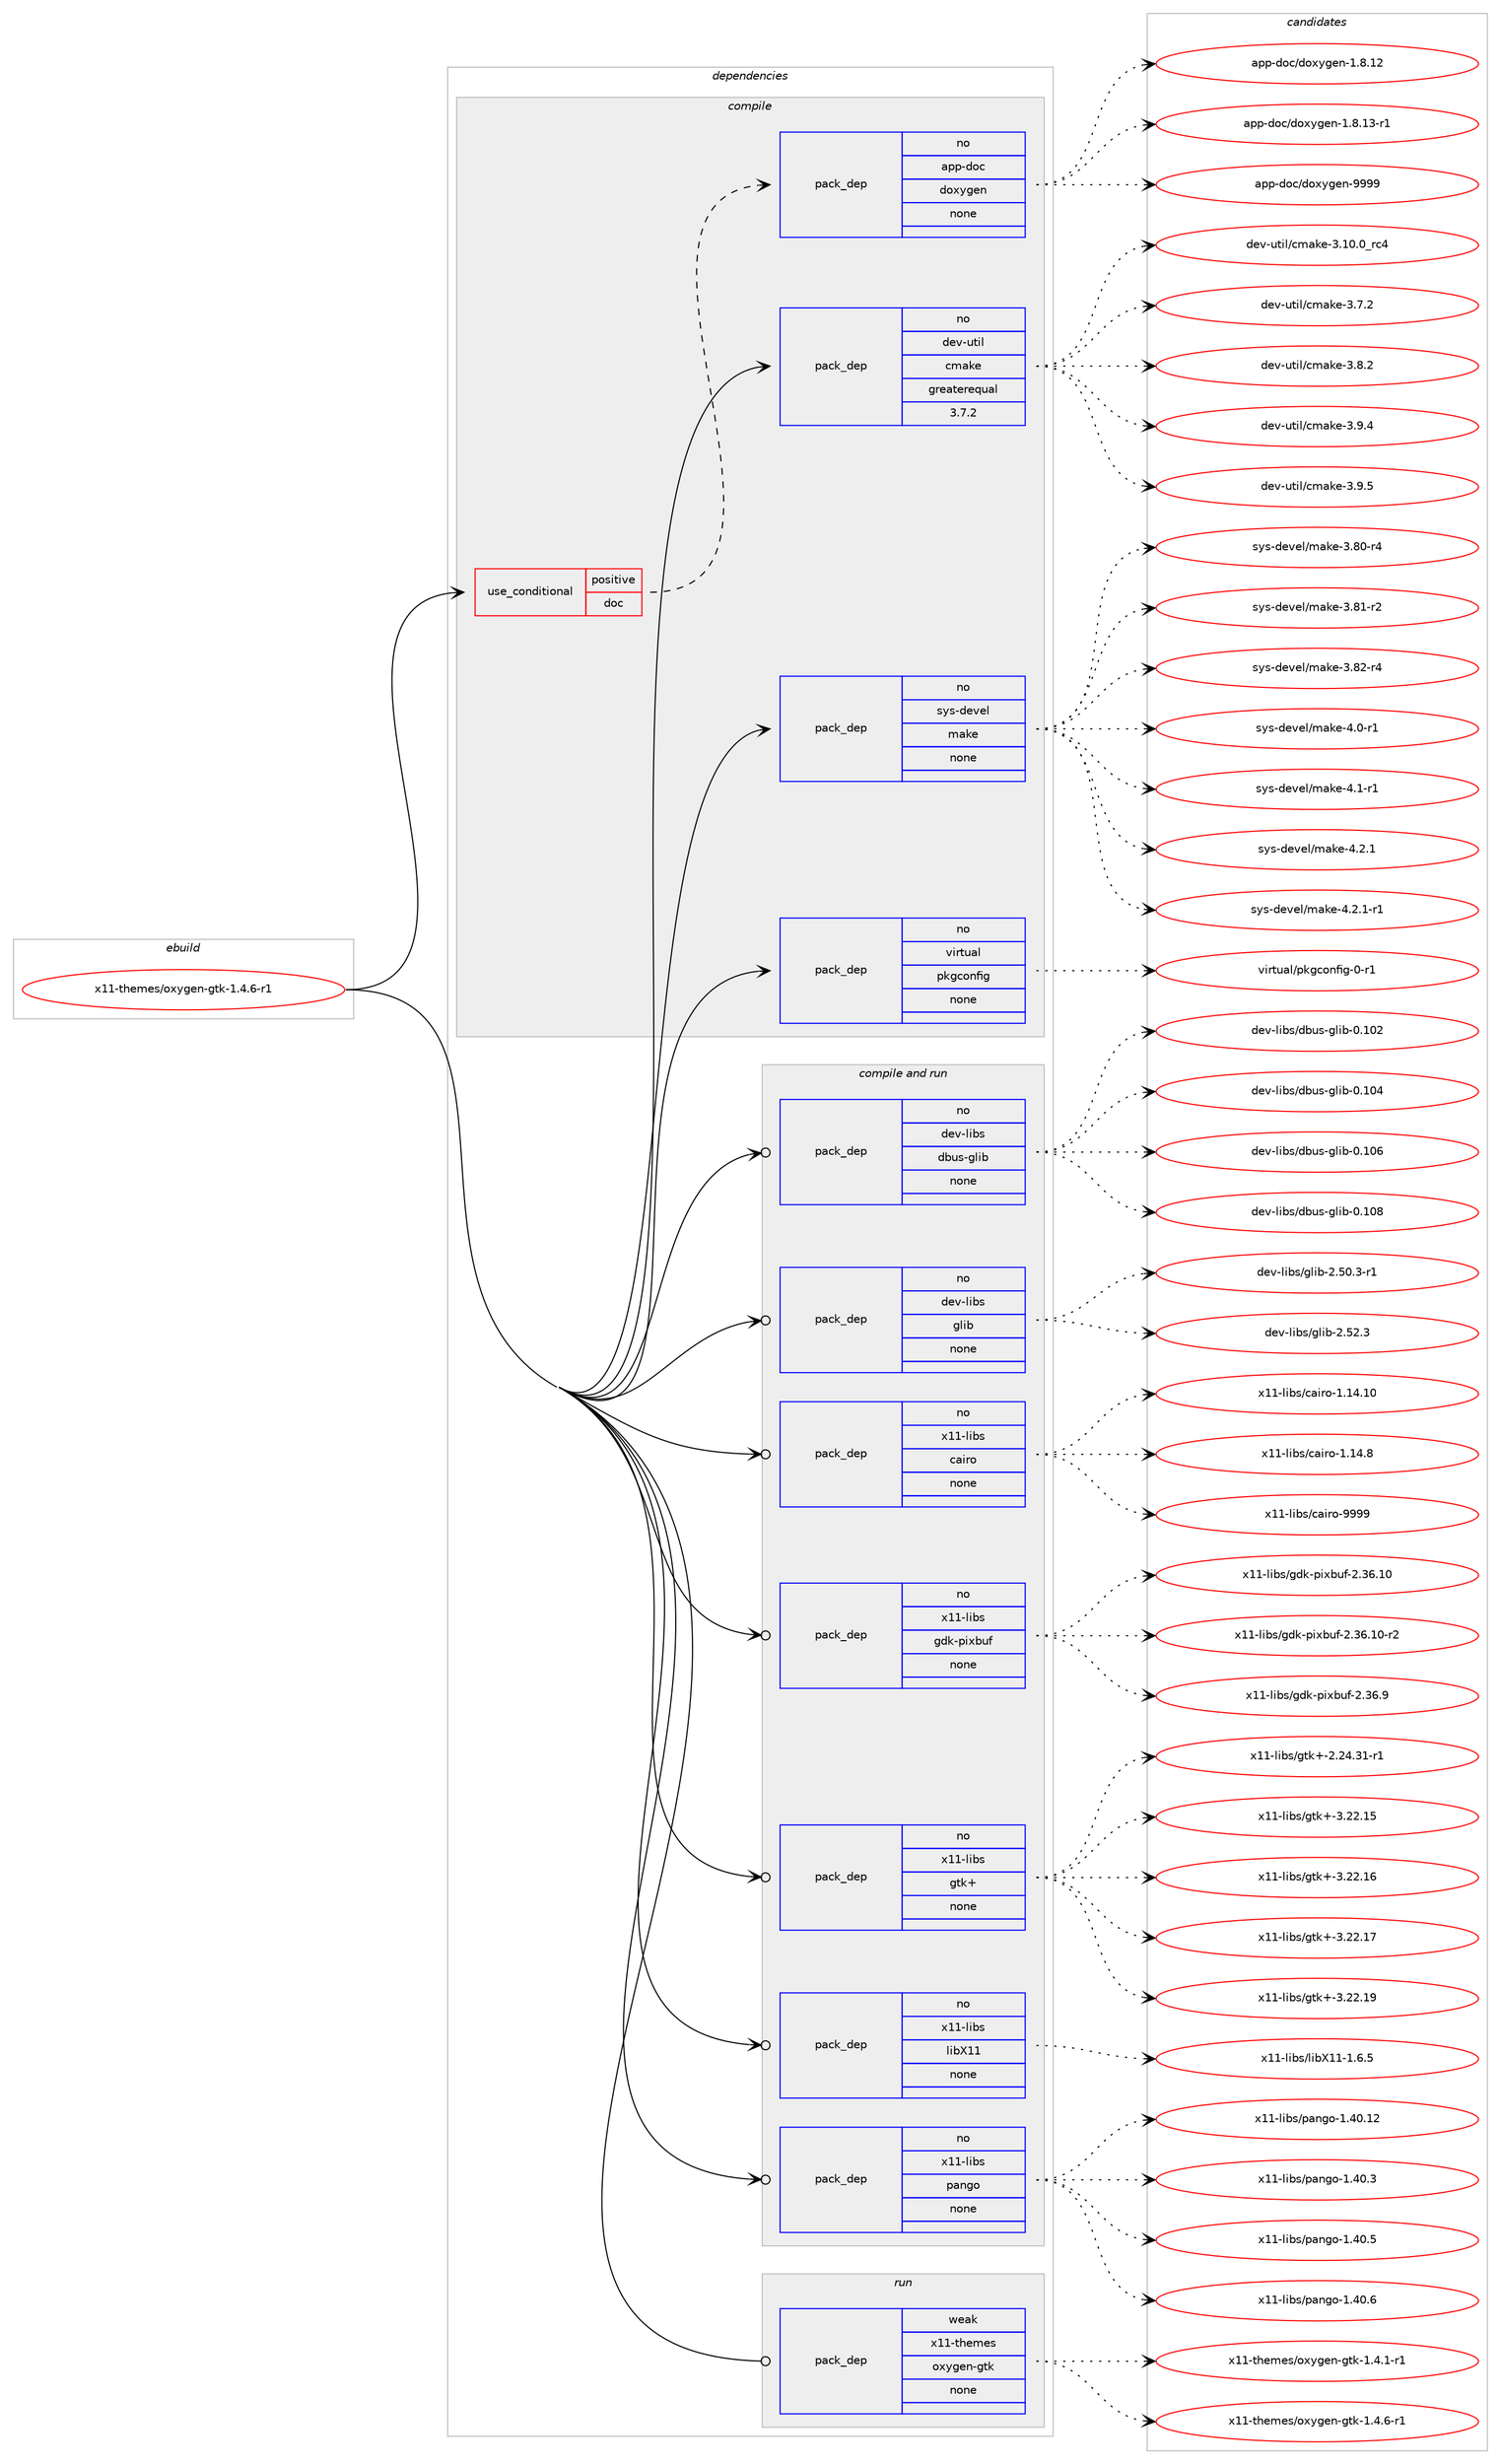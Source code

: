 digraph prolog {

# *************
# Graph options
# *************

newrank=true;
concentrate=true;
compound=true;
graph [rankdir=LR,fontname=Helvetica,fontsize=10,ranksep=1.5];#, ranksep=2.5, nodesep=0.2];
edge  [arrowhead=vee];
node  [fontname=Helvetica,fontsize=10];

# **********
# The ebuild
# **********

subgraph cluster_leftcol {
color=gray;
rank=same;
label=<<i>ebuild</i>>;
id [label="x11-themes/oxygen-gtk-1.4.6-r1", color=red, width=4, href="../x11-themes/oxygen-gtk-1.4.6-r1.svg"];
}

# ****************
# The dependencies
# ****************

subgraph cluster_midcol {
color=gray;
label=<<i>dependencies</i>>;
subgraph cluster_compile {
fillcolor="#eeeeee";
style=filled;
label=<<i>compile</i>>;
subgraph cond123889 {
dependency530683 [label=<<TABLE BORDER="0" CELLBORDER="1" CELLSPACING="0" CELLPADDING="4"><TR><TD ROWSPAN="3" CELLPADDING="10">use_conditional</TD></TR><TR><TD>positive</TD></TR><TR><TD>doc</TD></TR></TABLE>>, shape=none, color=red];
subgraph pack396700 {
dependency530684 [label=<<TABLE BORDER="0" CELLBORDER="1" CELLSPACING="0" CELLPADDING="4" WIDTH="220"><TR><TD ROWSPAN="6" CELLPADDING="30">pack_dep</TD></TR><TR><TD WIDTH="110">no</TD></TR><TR><TD>app-doc</TD></TR><TR><TD>doxygen</TD></TR><TR><TD>none</TD></TR><TR><TD></TD></TR></TABLE>>, shape=none, color=blue];
}
dependency530683:e -> dependency530684:w [weight=20,style="dashed",arrowhead="vee"];
}
id:e -> dependency530683:w [weight=20,style="solid",arrowhead="vee"];
subgraph pack396701 {
dependency530685 [label=<<TABLE BORDER="0" CELLBORDER="1" CELLSPACING="0" CELLPADDING="4" WIDTH="220"><TR><TD ROWSPAN="6" CELLPADDING="30">pack_dep</TD></TR><TR><TD WIDTH="110">no</TD></TR><TR><TD>dev-util</TD></TR><TR><TD>cmake</TD></TR><TR><TD>greaterequal</TD></TR><TR><TD>3.7.2</TD></TR></TABLE>>, shape=none, color=blue];
}
id:e -> dependency530685:w [weight=20,style="solid",arrowhead="vee"];
subgraph pack396702 {
dependency530686 [label=<<TABLE BORDER="0" CELLBORDER="1" CELLSPACING="0" CELLPADDING="4" WIDTH="220"><TR><TD ROWSPAN="6" CELLPADDING="30">pack_dep</TD></TR><TR><TD WIDTH="110">no</TD></TR><TR><TD>sys-devel</TD></TR><TR><TD>make</TD></TR><TR><TD>none</TD></TR><TR><TD></TD></TR></TABLE>>, shape=none, color=blue];
}
id:e -> dependency530686:w [weight=20,style="solid",arrowhead="vee"];
subgraph pack396703 {
dependency530687 [label=<<TABLE BORDER="0" CELLBORDER="1" CELLSPACING="0" CELLPADDING="4" WIDTH="220"><TR><TD ROWSPAN="6" CELLPADDING="30">pack_dep</TD></TR><TR><TD WIDTH="110">no</TD></TR><TR><TD>virtual</TD></TR><TR><TD>pkgconfig</TD></TR><TR><TD>none</TD></TR><TR><TD></TD></TR></TABLE>>, shape=none, color=blue];
}
id:e -> dependency530687:w [weight=20,style="solid",arrowhead="vee"];
}
subgraph cluster_compileandrun {
fillcolor="#eeeeee";
style=filled;
label=<<i>compile and run</i>>;
subgraph pack396704 {
dependency530688 [label=<<TABLE BORDER="0" CELLBORDER="1" CELLSPACING="0" CELLPADDING="4" WIDTH="220"><TR><TD ROWSPAN="6" CELLPADDING="30">pack_dep</TD></TR><TR><TD WIDTH="110">no</TD></TR><TR><TD>dev-libs</TD></TR><TR><TD>dbus-glib</TD></TR><TR><TD>none</TD></TR><TR><TD></TD></TR></TABLE>>, shape=none, color=blue];
}
id:e -> dependency530688:w [weight=20,style="solid",arrowhead="odotvee"];
subgraph pack396705 {
dependency530689 [label=<<TABLE BORDER="0" CELLBORDER="1" CELLSPACING="0" CELLPADDING="4" WIDTH="220"><TR><TD ROWSPAN="6" CELLPADDING="30">pack_dep</TD></TR><TR><TD WIDTH="110">no</TD></TR><TR><TD>dev-libs</TD></TR><TR><TD>glib</TD></TR><TR><TD>none</TD></TR><TR><TD></TD></TR></TABLE>>, shape=none, color=blue];
}
id:e -> dependency530689:w [weight=20,style="solid",arrowhead="odotvee"];
subgraph pack396706 {
dependency530690 [label=<<TABLE BORDER="0" CELLBORDER="1" CELLSPACING="0" CELLPADDING="4" WIDTH="220"><TR><TD ROWSPAN="6" CELLPADDING="30">pack_dep</TD></TR><TR><TD WIDTH="110">no</TD></TR><TR><TD>x11-libs</TD></TR><TR><TD>cairo</TD></TR><TR><TD>none</TD></TR><TR><TD></TD></TR></TABLE>>, shape=none, color=blue];
}
id:e -> dependency530690:w [weight=20,style="solid",arrowhead="odotvee"];
subgraph pack396707 {
dependency530691 [label=<<TABLE BORDER="0" CELLBORDER="1" CELLSPACING="0" CELLPADDING="4" WIDTH="220"><TR><TD ROWSPAN="6" CELLPADDING="30">pack_dep</TD></TR><TR><TD WIDTH="110">no</TD></TR><TR><TD>x11-libs</TD></TR><TR><TD>gdk-pixbuf</TD></TR><TR><TD>none</TD></TR><TR><TD></TD></TR></TABLE>>, shape=none, color=blue];
}
id:e -> dependency530691:w [weight=20,style="solid",arrowhead="odotvee"];
subgraph pack396708 {
dependency530692 [label=<<TABLE BORDER="0" CELLBORDER="1" CELLSPACING="0" CELLPADDING="4" WIDTH="220"><TR><TD ROWSPAN="6" CELLPADDING="30">pack_dep</TD></TR><TR><TD WIDTH="110">no</TD></TR><TR><TD>x11-libs</TD></TR><TR><TD>gtk+</TD></TR><TR><TD>none</TD></TR><TR><TD></TD></TR></TABLE>>, shape=none, color=blue];
}
id:e -> dependency530692:w [weight=20,style="solid",arrowhead="odotvee"];
subgraph pack396709 {
dependency530693 [label=<<TABLE BORDER="0" CELLBORDER="1" CELLSPACING="0" CELLPADDING="4" WIDTH="220"><TR><TD ROWSPAN="6" CELLPADDING="30">pack_dep</TD></TR><TR><TD WIDTH="110">no</TD></TR><TR><TD>x11-libs</TD></TR><TR><TD>libX11</TD></TR><TR><TD>none</TD></TR><TR><TD></TD></TR></TABLE>>, shape=none, color=blue];
}
id:e -> dependency530693:w [weight=20,style="solid",arrowhead="odotvee"];
subgraph pack396710 {
dependency530694 [label=<<TABLE BORDER="0" CELLBORDER="1" CELLSPACING="0" CELLPADDING="4" WIDTH="220"><TR><TD ROWSPAN="6" CELLPADDING="30">pack_dep</TD></TR><TR><TD WIDTH="110">no</TD></TR><TR><TD>x11-libs</TD></TR><TR><TD>pango</TD></TR><TR><TD>none</TD></TR><TR><TD></TD></TR></TABLE>>, shape=none, color=blue];
}
id:e -> dependency530694:w [weight=20,style="solid",arrowhead="odotvee"];
}
subgraph cluster_run {
fillcolor="#eeeeee";
style=filled;
label=<<i>run</i>>;
subgraph pack396711 {
dependency530695 [label=<<TABLE BORDER="0" CELLBORDER="1" CELLSPACING="0" CELLPADDING="4" WIDTH="220"><TR><TD ROWSPAN="6" CELLPADDING="30">pack_dep</TD></TR><TR><TD WIDTH="110">weak</TD></TR><TR><TD>x11-themes</TD></TR><TR><TD>oxygen-gtk</TD></TR><TR><TD>none</TD></TR><TR><TD></TD></TR></TABLE>>, shape=none, color=blue];
}
id:e -> dependency530695:w [weight=20,style="solid",arrowhead="odot"];
}
}

# **************
# The candidates
# **************

subgraph cluster_choices {
rank=same;
color=gray;
label=<<i>candidates</i>>;

subgraph choice396700 {
color=black;
nodesep=1;
choice9711211245100111994710011112012110310111045494656464950 [label="app-doc/doxygen-1.8.12", color=red, width=4,href="../app-doc/doxygen-1.8.12.svg"];
choice97112112451001119947100111120121103101110454946564649514511449 [label="app-doc/doxygen-1.8.13-r1", color=red, width=4,href="../app-doc/doxygen-1.8.13-r1.svg"];
choice971121124510011199471001111201211031011104557575757 [label="app-doc/doxygen-9999", color=red, width=4,href="../app-doc/doxygen-9999.svg"];
dependency530684:e -> choice9711211245100111994710011112012110310111045494656464950:w [style=dotted,weight="100"];
dependency530684:e -> choice97112112451001119947100111120121103101110454946564649514511449:w [style=dotted,weight="100"];
dependency530684:e -> choice971121124510011199471001111201211031011104557575757:w [style=dotted,weight="100"];
}
subgraph choice396701 {
color=black;
nodesep=1;
choice1001011184511711610510847991099710710145514649484648951149952 [label="dev-util/cmake-3.10.0_rc4", color=red, width=4,href="../dev-util/cmake-3.10.0_rc4.svg"];
choice10010111845117116105108479910997107101455146554650 [label="dev-util/cmake-3.7.2", color=red, width=4,href="../dev-util/cmake-3.7.2.svg"];
choice10010111845117116105108479910997107101455146564650 [label="dev-util/cmake-3.8.2", color=red, width=4,href="../dev-util/cmake-3.8.2.svg"];
choice10010111845117116105108479910997107101455146574652 [label="dev-util/cmake-3.9.4", color=red, width=4,href="../dev-util/cmake-3.9.4.svg"];
choice10010111845117116105108479910997107101455146574653 [label="dev-util/cmake-3.9.5", color=red, width=4,href="../dev-util/cmake-3.9.5.svg"];
dependency530685:e -> choice1001011184511711610510847991099710710145514649484648951149952:w [style=dotted,weight="100"];
dependency530685:e -> choice10010111845117116105108479910997107101455146554650:w [style=dotted,weight="100"];
dependency530685:e -> choice10010111845117116105108479910997107101455146564650:w [style=dotted,weight="100"];
dependency530685:e -> choice10010111845117116105108479910997107101455146574652:w [style=dotted,weight="100"];
dependency530685:e -> choice10010111845117116105108479910997107101455146574653:w [style=dotted,weight="100"];
}
subgraph choice396702 {
color=black;
nodesep=1;
choice11512111545100101118101108471099710710145514656484511452 [label="sys-devel/make-3.80-r4", color=red, width=4,href="../sys-devel/make-3.80-r4.svg"];
choice11512111545100101118101108471099710710145514656494511450 [label="sys-devel/make-3.81-r2", color=red, width=4,href="../sys-devel/make-3.81-r2.svg"];
choice11512111545100101118101108471099710710145514656504511452 [label="sys-devel/make-3.82-r4", color=red, width=4,href="../sys-devel/make-3.82-r4.svg"];
choice115121115451001011181011084710997107101455246484511449 [label="sys-devel/make-4.0-r1", color=red, width=4,href="../sys-devel/make-4.0-r1.svg"];
choice115121115451001011181011084710997107101455246494511449 [label="sys-devel/make-4.1-r1", color=red, width=4,href="../sys-devel/make-4.1-r1.svg"];
choice115121115451001011181011084710997107101455246504649 [label="sys-devel/make-4.2.1", color=red, width=4,href="../sys-devel/make-4.2.1.svg"];
choice1151211154510010111810110847109971071014552465046494511449 [label="sys-devel/make-4.2.1-r1", color=red, width=4,href="../sys-devel/make-4.2.1-r1.svg"];
dependency530686:e -> choice11512111545100101118101108471099710710145514656484511452:w [style=dotted,weight="100"];
dependency530686:e -> choice11512111545100101118101108471099710710145514656494511450:w [style=dotted,weight="100"];
dependency530686:e -> choice11512111545100101118101108471099710710145514656504511452:w [style=dotted,weight="100"];
dependency530686:e -> choice115121115451001011181011084710997107101455246484511449:w [style=dotted,weight="100"];
dependency530686:e -> choice115121115451001011181011084710997107101455246494511449:w [style=dotted,weight="100"];
dependency530686:e -> choice115121115451001011181011084710997107101455246504649:w [style=dotted,weight="100"];
dependency530686:e -> choice1151211154510010111810110847109971071014552465046494511449:w [style=dotted,weight="100"];
}
subgraph choice396703 {
color=black;
nodesep=1;
choice11810511411611797108471121071039911111010210510345484511449 [label="virtual/pkgconfig-0-r1", color=red, width=4,href="../virtual/pkgconfig-0-r1.svg"];
dependency530687:e -> choice11810511411611797108471121071039911111010210510345484511449:w [style=dotted,weight="100"];
}
subgraph choice396704 {
color=black;
nodesep=1;
choice100101118451081059811547100981171154510310810598454846494850 [label="dev-libs/dbus-glib-0.102", color=red, width=4,href="../dev-libs/dbus-glib-0.102.svg"];
choice100101118451081059811547100981171154510310810598454846494852 [label="dev-libs/dbus-glib-0.104", color=red, width=4,href="../dev-libs/dbus-glib-0.104.svg"];
choice100101118451081059811547100981171154510310810598454846494854 [label="dev-libs/dbus-glib-0.106", color=red, width=4,href="../dev-libs/dbus-glib-0.106.svg"];
choice100101118451081059811547100981171154510310810598454846494856 [label="dev-libs/dbus-glib-0.108", color=red, width=4,href="../dev-libs/dbus-glib-0.108.svg"];
dependency530688:e -> choice100101118451081059811547100981171154510310810598454846494850:w [style=dotted,weight="100"];
dependency530688:e -> choice100101118451081059811547100981171154510310810598454846494852:w [style=dotted,weight="100"];
dependency530688:e -> choice100101118451081059811547100981171154510310810598454846494854:w [style=dotted,weight="100"];
dependency530688:e -> choice100101118451081059811547100981171154510310810598454846494856:w [style=dotted,weight="100"];
}
subgraph choice396705 {
color=black;
nodesep=1;
choice10010111845108105981154710310810598455046534846514511449 [label="dev-libs/glib-2.50.3-r1", color=red, width=4,href="../dev-libs/glib-2.50.3-r1.svg"];
choice1001011184510810598115471031081059845504653504651 [label="dev-libs/glib-2.52.3", color=red, width=4,href="../dev-libs/glib-2.52.3.svg"];
dependency530689:e -> choice10010111845108105981154710310810598455046534846514511449:w [style=dotted,weight="100"];
dependency530689:e -> choice1001011184510810598115471031081059845504653504651:w [style=dotted,weight="100"];
}
subgraph choice396706 {
color=black;
nodesep=1;
choice120494945108105981154799971051141114549464952464948 [label="x11-libs/cairo-1.14.10", color=red, width=4,href="../x11-libs/cairo-1.14.10.svg"];
choice1204949451081059811547999710511411145494649524656 [label="x11-libs/cairo-1.14.8", color=red, width=4,href="../x11-libs/cairo-1.14.8.svg"];
choice120494945108105981154799971051141114557575757 [label="x11-libs/cairo-9999", color=red, width=4,href="../x11-libs/cairo-9999.svg"];
dependency530690:e -> choice120494945108105981154799971051141114549464952464948:w [style=dotted,weight="100"];
dependency530690:e -> choice1204949451081059811547999710511411145494649524656:w [style=dotted,weight="100"];
dependency530690:e -> choice120494945108105981154799971051141114557575757:w [style=dotted,weight="100"];
}
subgraph choice396707 {
color=black;
nodesep=1;
choice120494945108105981154710310010745112105120981171024550465154464948 [label="x11-libs/gdk-pixbuf-2.36.10", color=red, width=4,href="../x11-libs/gdk-pixbuf-2.36.10.svg"];
choice1204949451081059811547103100107451121051209811710245504651544649484511450 [label="x11-libs/gdk-pixbuf-2.36.10-r2", color=red, width=4,href="../x11-libs/gdk-pixbuf-2.36.10-r2.svg"];
choice1204949451081059811547103100107451121051209811710245504651544657 [label="x11-libs/gdk-pixbuf-2.36.9", color=red, width=4,href="../x11-libs/gdk-pixbuf-2.36.9.svg"];
dependency530691:e -> choice120494945108105981154710310010745112105120981171024550465154464948:w [style=dotted,weight="100"];
dependency530691:e -> choice1204949451081059811547103100107451121051209811710245504651544649484511450:w [style=dotted,weight="100"];
dependency530691:e -> choice1204949451081059811547103100107451121051209811710245504651544657:w [style=dotted,weight="100"];
}
subgraph choice396708 {
color=black;
nodesep=1;
choice12049494510810598115471031161074345504650524651494511449 [label="x11-libs/gtk+-2.24.31-r1", color=red, width=4,href="../x11-libs/gtk+-2.24.31-r1.svg"];
choice1204949451081059811547103116107434551465050464953 [label="x11-libs/gtk+-3.22.15", color=red, width=4,href="../x11-libs/gtk+-3.22.15.svg"];
choice1204949451081059811547103116107434551465050464954 [label="x11-libs/gtk+-3.22.16", color=red, width=4,href="../x11-libs/gtk+-3.22.16.svg"];
choice1204949451081059811547103116107434551465050464955 [label="x11-libs/gtk+-3.22.17", color=red, width=4,href="../x11-libs/gtk+-3.22.17.svg"];
choice1204949451081059811547103116107434551465050464957 [label="x11-libs/gtk+-3.22.19", color=red, width=4,href="../x11-libs/gtk+-3.22.19.svg"];
dependency530692:e -> choice12049494510810598115471031161074345504650524651494511449:w [style=dotted,weight="100"];
dependency530692:e -> choice1204949451081059811547103116107434551465050464953:w [style=dotted,weight="100"];
dependency530692:e -> choice1204949451081059811547103116107434551465050464954:w [style=dotted,weight="100"];
dependency530692:e -> choice1204949451081059811547103116107434551465050464955:w [style=dotted,weight="100"];
dependency530692:e -> choice1204949451081059811547103116107434551465050464957:w [style=dotted,weight="100"];
}
subgraph choice396709 {
color=black;
nodesep=1;
choice120494945108105981154710810598884949454946544653 [label="x11-libs/libX11-1.6.5", color=red, width=4,href="../x11-libs/libX11-1.6.5.svg"];
dependency530693:e -> choice120494945108105981154710810598884949454946544653:w [style=dotted,weight="100"];
}
subgraph choice396710 {
color=black;
nodesep=1;
choice1204949451081059811547112971101031114549465248464950 [label="x11-libs/pango-1.40.12", color=red, width=4,href="../x11-libs/pango-1.40.12.svg"];
choice12049494510810598115471129711010311145494652484651 [label="x11-libs/pango-1.40.3", color=red, width=4,href="../x11-libs/pango-1.40.3.svg"];
choice12049494510810598115471129711010311145494652484653 [label="x11-libs/pango-1.40.5", color=red, width=4,href="../x11-libs/pango-1.40.5.svg"];
choice12049494510810598115471129711010311145494652484654 [label="x11-libs/pango-1.40.6", color=red, width=4,href="../x11-libs/pango-1.40.6.svg"];
dependency530694:e -> choice1204949451081059811547112971101031114549465248464950:w [style=dotted,weight="100"];
dependency530694:e -> choice12049494510810598115471129711010311145494652484651:w [style=dotted,weight="100"];
dependency530694:e -> choice12049494510810598115471129711010311145494652484653:w [style=dotted,weight="100"];
dependency530694:e -> choice12049494510810598115471129711010311145494652484654:w [style=dotted,weight="100"];
}
subgraph choice396711 {
color=black;
nodesep=1;
choice12049494511610410110910111547111120121103101110451031161074549465246494511449 [label="x11-themes/oxygen-gtk-1.4.1-r1", color=red, width=4,href="../x11-themes/oxygen-gtk-1.4.1-r1.svg"];
choice12049494511610410110910111547111120121103101110451031161074549465246544511449 [label="x11-themes/oxygen-gtk-1.4.6-r1", color=red, width=4,href="../x11-themes/oxygen-gtk-1.4.6-r1.svg"];
dependency530695:e -> choice12049494511610410110910111547111120121103101110451031161074549465246494511449:w [style=dotted,weight="100"];
dependency530695:e -> choice12049494511610410110910111547111120121103101110451031161074549465246544511449:w [style=dotted,weight="100"];
}
}

}
